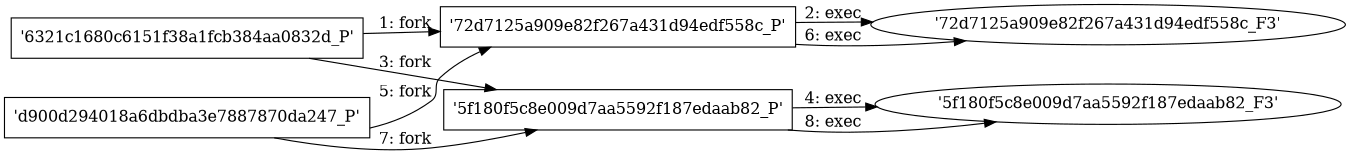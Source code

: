 digraph "D:\Learning\Paper\apt\基于CTI的攻击预警\Dataset\攻击图\ASGfromALLCTI\The Latest Picture of the Threat Landscape in the European Union – part 2.dot" {
rankdir="LR"
size="9"
fixedsize="false"
splines="true"
nodesep=0.3
ranksep=0
fontsize=10
overlap="scalexy"
engine= "neato"
	"'6321c1680c6151f38a1fcb384aa0832d_P'" [node_type=Process shape=box]
	"'72d7125a909e82f267a431d94edf558c_P'" [node_type=Process shape=box]
	"'6321c1680c6151f38a1fcb384aa0832d_P'" -> "'72d7125a909e82f267a431d94edf558c_P'" [label="1: fork"]
	"'72d7125a909e82f267a431d94edf558c_P'" [node_type=Process shape=box]
	"'72d7125a909e82f267a431d94edf558c_F3'" [node_type=File shape=ellipse]
	"'72d7125a909e82f267a431d94edf558c_P'" -> "'72d7125a909e82f267a431d94edf558c_F3'" [label="2: exec"]
	"'6321c1680c6151f38a1fcb384aa0832d_P'" [node_type=Process shape=box]
	"'5f180f5c8e009d7aa5592f187edaab82_P'" [node_type=Process shape=box]
	"'6321c1680c6151f38a1fcb384aa0832d_P'" -> "'5f180f5c8e009d7aa5592f187edaab82_P'" [label="3: fork"]
	"'5f180f5c8e009d7aa5592f187edaab82_P'" [node_type=Process shape=box]
	"'5f180f5c8e009d7aa5592f187edaab82_F3'" [node_type=File shape=ellipse]
	"'5f180f5c8e009d7aa5592f187edaab82_P'" -> "'5f180f5c8e009d7aa5592f187edaab82_F3'" [label="4: exec"]
	"'d900d294018a6dbdba3e7887870da247_P'" [node_type=Process shape=box]
	"'72d7125a909e82f267a431d94edf558c_P'" [node_type=Process shape=box]
	"'d900d294018a6dbdba3e7887870da247_P'" -> "'72d7125a909e82f267a431d94edf558c_P'" [label="5: fork"]
	"'72d7125a909e82f267a431d94edf558c_P'" [node_type=Process shape=box]
	"'72d7125a909e82f267a431d94edf558c_F3'" [node_type=File shape=ellipse]
	"'72d7125a909e82f267a431d94edf558c_P'" -> "'72d7125a909e82f267a431d94edf558c_F3'" [label="6: exec"]
	"'d900d294018a6dbdba3e7887870da247_P'" [node_type=Process shape=box]
	"'5f180f5c8e009d7aa5592f187edaab82_P'" [node_type=Process shape=box]
	"'d900d294018a6dbdba3e7887870da247_P'" -> "'5f180f5c8e009d7aa5592f187edaab82_P'" [label="7: fork"]
	"'5f180f5c8e009d7aa5592f187edaab82_P'" [node_type=Process shape=box]
	"'5f180f5c8e009d7aa5592f187edaab82_F3'" [node_type=File shape=ellipse]
	"'5f180f5c8e009d7aa5592f187edaab82_P'" -> "'5f180f5c8e009d7aa5592f187edaab82_F3'" [label="8: exec"]
}
